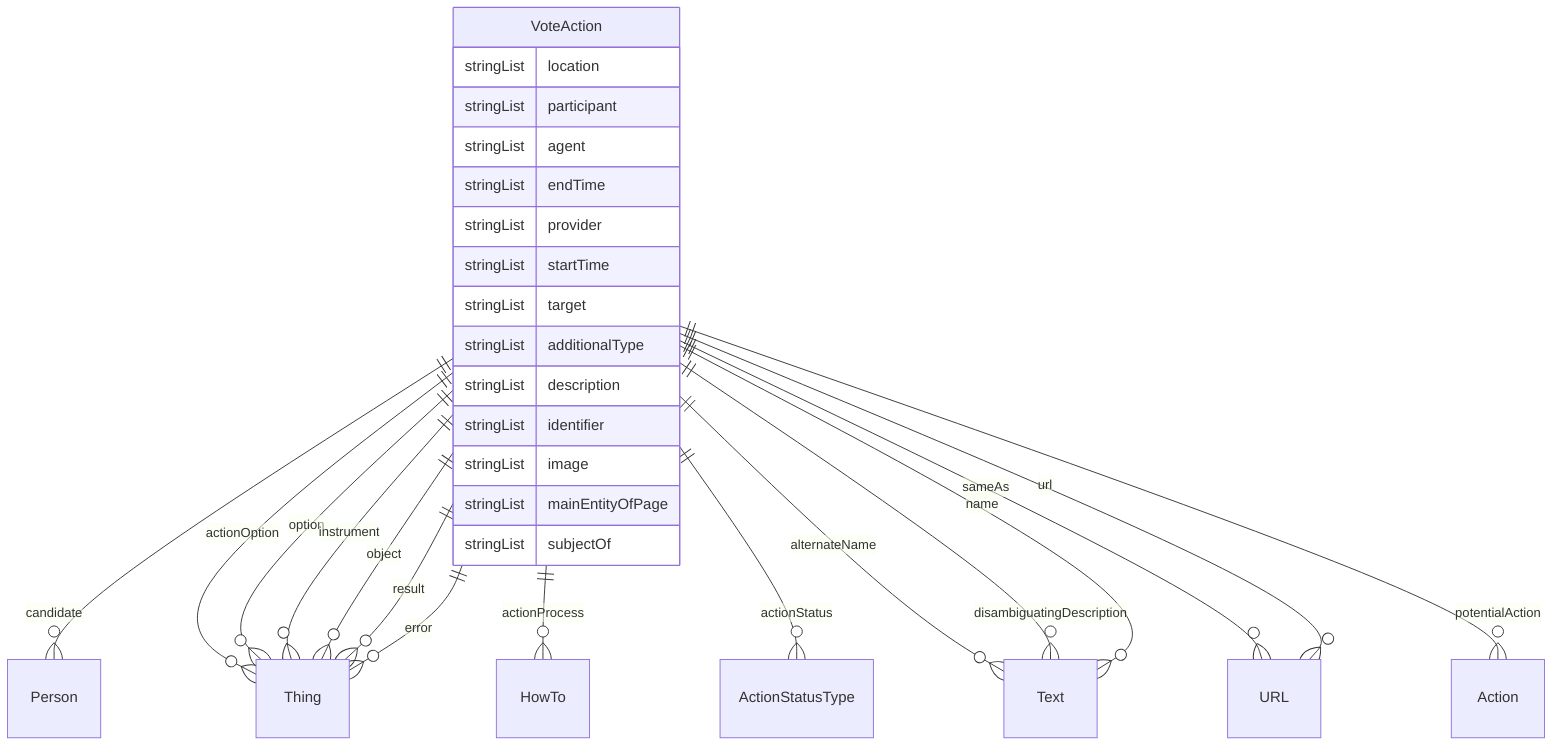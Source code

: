 erDiagram
VoteAction {
    stringList location  
    stringList participant  
    stringList agent  
    stringList endTime  
    stringList provider  
    stringList startTime  
    stringList target  
    stringList additionalType  
    stringList description  
    stringList identifier  
    stringList image  
    stringList mainEntityOfPage  
    stringList subjectOf  
}

VoteAction ||--}o Person : "candidate"
VoteAction ||--}o Thing : "actionOption"
VoteAction ||--}o Thing : "option"
VoteAction ||--}o Thing : "instrument"
VoteAction ||--}o Thing : "object"
VoteAction ||--}o Thing : "result"
VoteAction ||--}o HowTo : "actionProcess"
VoteAction ||--}o ActionStatusType : "actionStatus"
VoteAction ||--}o Thing : "error"
VoteAction ||--}o Text : "alternateName"
VoteAction ||--}o Text : "disambiguatingDescription"
VoteAction ||--}o Text : "name"
VoteAction ||--}o URL : "sameAs"
VoteAction ||--}o Action : "potentialAction"
VoteAction ||--}o URL : "url"